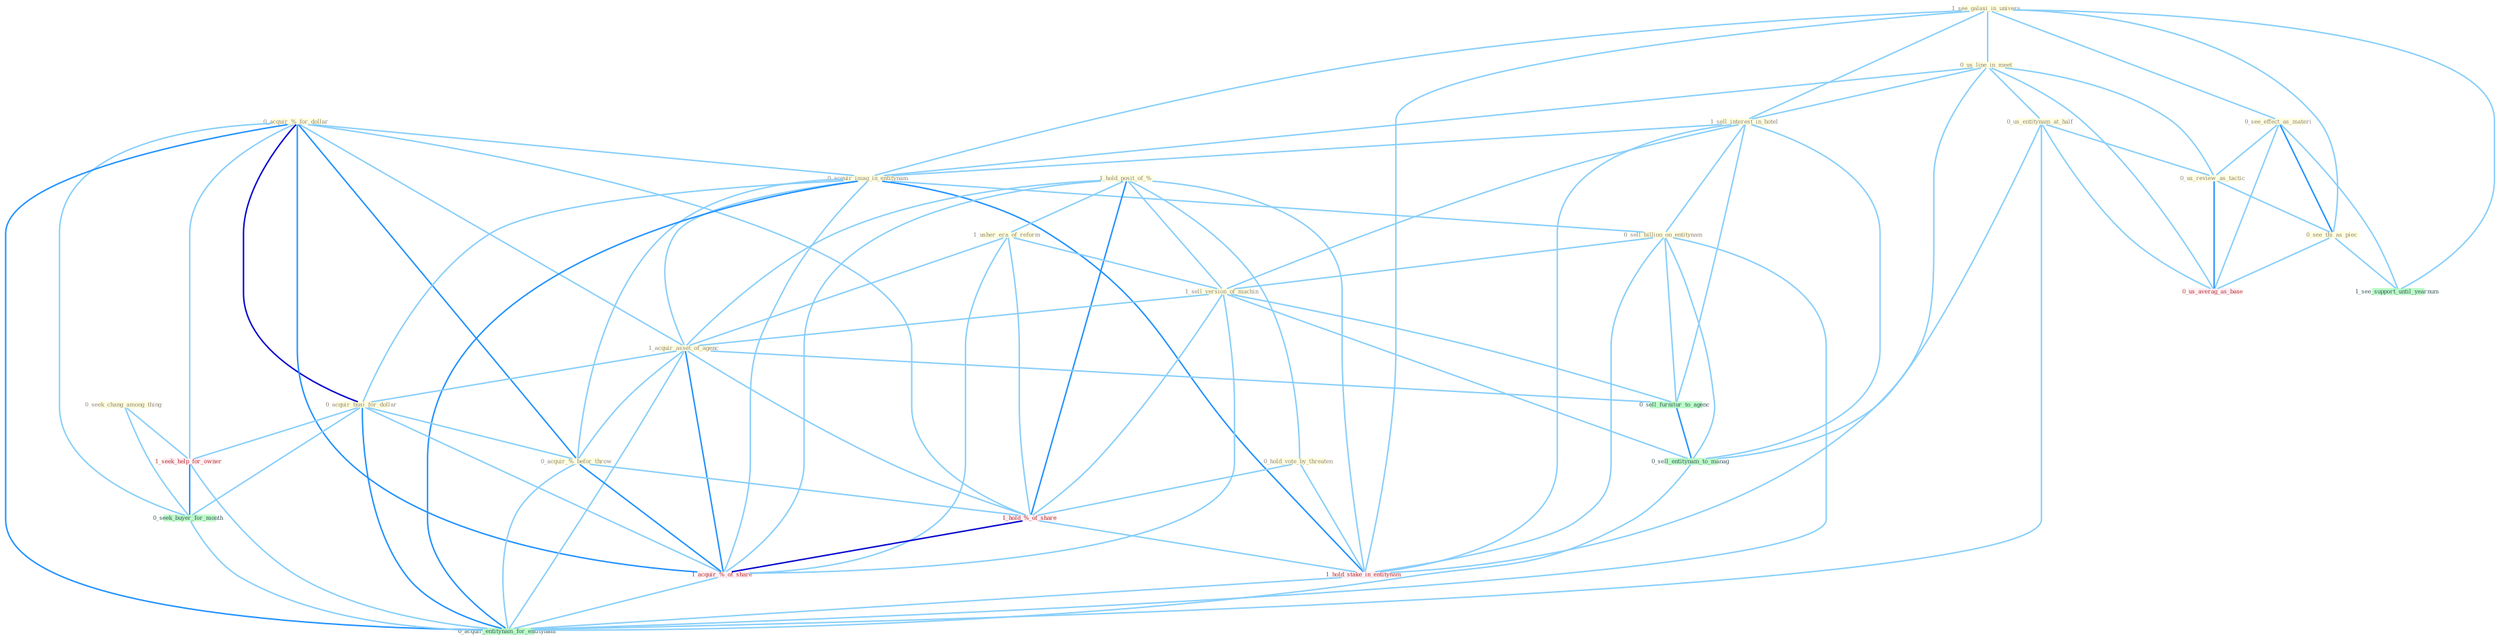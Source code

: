 Graph G{ 
    node
    [shape=polygon,style=filled,width=.5,height=.06,color="#BDFCC9",fixedsize=true,fontsize=4,
    fontcolor="#2f4f4f"];
    {node
    [color="#ffffe0", fontcolor="#8b7d6b"] "0_acquir_%_for_dollar " "1_see_galaxi_in_univers " "0_us_line_in_meet " "1_sell_interest_in_hotel " "0_acquir_imag_in_entitynam " "1_hold_posit_of_% " "0_see_effect_as_materi " "1_usher_era_of_reform " "0_sell_billion_on_entitynam " "1_sell_version_of_machin " "1_acquir_asset_of_agenc " "0_hold_vote_by_threaten " "0_seek_chang_among_thing " "0_acquir_busi_for_dollar " "0_us_entitynam_at_half " "0_us_review_as_tactic " "0_acquir_%_befor_throw " "0_see_thi_as_piec "}
{node [color="#fff0f5", fontcolor="#b22222"] "1_hold_%_of_share " "1_hold_stake_in_entitynam " "1_seek_help_for_owner " "1_acquir_%_of_share " "0_us_averag_as_base "}
edge [color="#B0E2FF"];

	"0_acquir_%_for_dollar " -- "0_acquir_imag_in_entitynam " [w="1", color="#87cefa" ];
	"0_acquir_%_for_dollar " -- "1_acquir_asset_of_agenc " [w="1", color="#87cefa" ];
	"0_acquir_%_for_dollar " -- "0_acquir_busi_for_dollar " [w="3", color="#0000cd" , len=0.6];
	"0_acquir_%_for_dollar " -- "0_acquir_%_befor_throw " [w="2", color="#1e90ff" , len=0.8];
	"0_acquir_%_for_dollar " -- "1_hold_%_of_share " [w="1", color="#87cefa" ];
	"0_acquir_%_for_dollar " -- "1_seek_help_for_owner " [w="1", color="#87cefa" ];
	"0_acquir_%_for_dollar " -- "0_seek_buyer_for_month " [w="1", color="#87cefa" ];
	"0_acquir_%_for_dollar " -- "1_acquir_%_of_share " [w="2", color="#1e90ff" , len=0.8];
	"0_acquir_%_for_dollar " -- "0_acquir_entitynam_for_entitynam " [w="2", color="#1e90ff" , len=0.8];
	"1_see_galaxi_in_univers " -- "0_us_line_in_meet " [w="1", color="#87cefa" ];
	"1_see_galaxi_in_univers " -- "1_sell_interest_in_hotel " [w="1", color="#87cefa" ];
	"1_see_galaxi_in_univers " -- "0_acquir_imag_in_entitynam " [w="1", color="#87cefa" ];
	"1_see_galaxi_in_univers " -- "0_see_effect_as_materi " [w="1", color="#87cefa" ];
	"1_see_galaxi_in_univers " -- "0_see_thi_as_piec " [w="1", color="#87cefa" ];
	"1_see_galaxi_in_univers " -- "1_hold_stake_in_entitynam " [w="1", color="#87cefa" ];
	"1_see_galaxi_in_univers " -- "1_see_support_until_yearnum " [w="1", color="#87cefa" ];
	"0_us_line_in_meet " -- "1_sell_interest_in_hotel " [w="1", color="#87cefa" ];
	"0_us_line_in_meet " -- "0_acquir_imag_in_entitynam " [w="1", color="#87cefa" ];
	"0_us_line_in_meet " -- "0_us_entitynam_at_half " [w="1", color="#87cefa" ];
	"0_us_line_in_meet " -- "0_us_review_as_tactic " [w="1", color="#87cefa" ];
	"0_us_line_in_meet " -- "1_hold_stake_in_entitynam " [w="1", color="#87cefa" ];
	"0_us_line_in_meet " -- "0_us_averag_as_base " [w="1", color="#87cefa" ];
	"1_sell_interest_in_hotel " -- "0_acquir_imag_in_entitynam " [w="1", color="#87cefa" ];
	"1_sell_interest_in_hotel " -- "0_sell_billion_on_entitynam " [w="1", color="#87cefa" ];
	"1_sell_interest_in_hotel " -- "1_sell_version_of_machin " [w="1", color="#87cefa" ];
	"1_sell_interest_in_hotel " -- "1_hold_stake_in_entitynam " [w="1", color="#87cefa" ];
	"1_sell_interest_in_hotel " -- "0_sell_furnitur_to_agenc " [w="1", color="#87cefa" ];
	"1_sell_interest_in_hotel " -- "0_sell_entitynam_to_manag " [w="1", color="#87cefa" ];
	"0_acquir_imag_in_entitynam " -- "0_sell_billion_on_entitynam " [w="1", color="#87cefa" ];
	"0_acquir_imag_in_entitynam " -- "1_acquir_asset_of_agenc " [w="1", color="#87cefa" ];
	"0_acquir_imag_in_entitynam " -- "0_acquir_busi_for_dollar " [w="1", color="#87cefa" ];
	"0_acquir_imag_in_entitynam " -- "0_acquir_%_befor_throw " [w="1", color="#87cefa" ];
	"0_acquir_imag_in_entitynam " -- "1_hold_stake_in_entitynam " [w="2", color="#1e90ff" , len=0.8];
	"0_acquir_imag_in_entitynam " -- "1_acquir_%_of_share " [w="1", color="#87cefa" ];
	"0_acquir_imag_in_entitynam " -- "0_acquir_entitynam_for_entitynam " [w="2", color="#1e90ff" , len=0.8];
	"1_hold_posit_of_% " -- "1_usher_era_of_reform " [w="1", color="#87cefa" ];
	"1_hold_posit_of_% " -- "1_sell_version_of_machin " [w="1", color="#87cefa" ];
	"1_hold_posit_of_% " -- "1_acquir_asset_of_agenc " [w="1", color="#87cefa" ];
	"1_hold_posit_of_% " -- "0_hold_vote_by_threaten " [w="1", color="#87cefa" ];
	"1_hold_posit_of_% " -- "1_hold_%_of_share " [w="2", color="#1e90ff" , len=0.8];
	"1_hold_posit_of_% " -- "1_hold_stake_in_entitynam " [w="1", color="#87cefa" ];
	"1_hold_posit_of_% " -- "1_acquir_%_of_share " [w="1", color="#87cefa" ];
	"0_see_effect_as_materi " -- "0_us_review_as_tactic " [w="1", color="#87cefa" ];
	"0_see_effect_as_materi " -- "0_see_thi_as_piec " [w="2", color="#1e90ff" , len=0.8];
	"0_see_effect_as_materi " -- "1_see_support_until_yearnum " [w="1", color="#87cefa" ];
	"0_see_effect_as_materi " -- "0_us_averag_as_base " [w="1", color="#87cefa" ];
	"1_usher_era_of_reform " -- "1_sell_version_of_machin " [w="1", color="#87cefa" ];
	"1_usher_era_of_reform " -- "1_acquir_asset_of_agenc " [w="1", color="#87cefa" ];
	"1_usher_era_of_reform " -- "1_hold_%_of_share " [w="1", color="#87cefa" ];
	"1_usher_era_of_reform " -- "1_acquir_%_of_share " [w="1", color="#87cefa" ];
	"0_sell_billion_on_entitynam " -- "1_sell_version_of_machin " [w="1", color="#87cefa" ];
	"0_sell_billion_on_entitynam " -- "1_hold_stake_in_entitynam " [w="1", color="#87cefa" ];
	"0_sell_billion_on_entitynam " -- "0_sell_furnitur_to_agenc " [w="1", color="#87cefa" ];
	"0_sell_billion_on_entitynam " -- "0_sell_entitynam_to_manag " [w="1", color="#87cefa" ];
	"0_sell_billion_on_entitynam " -- "0_acquir_entitynam_for_entitynam " [w="1", color="#87cefa" ];
	"1_sell_version_of_machin " -- "1_acquir_asset_of_agenc " [w="1", color="#87cefa" ];
	"1_sell_version_of_machin " -- "1_hold_%_of_share " [w="1", color="#87cefa" ];
	"1_sell_version_of_machin " -- "1_acquir_%_of_share " [w="1", color="#87cefa" ];
	"1_sell_version_of_machin " -- "0_sell_furnitur_to_agenc " [w="1", color="#87cefa" ];
	"1_sell_version_of_machin " -- "0_sell_entitynam_to_manag " [w="1", color="#87cefa" ];
	"1_acquir_asset_of_agenc " -- "0_acquir_busi_for_dollar " [w="1", color="#87cefa" ];
	"1_acquir_asset_of_agenc " -- "0_acquir_%_befor_throw " [w="1", color="#87cefa" ];
	"1_acquir_asset_of_agenc " -- "1_hold_%_of_share " [w="1", color="#87cefa" ];
	"1_acquir_asset_of_agenc " -- "1_acquir_%_of_share " [w="2", color="#1e90ff" , len=0.8];
	"1_acquir_asset_of_agenc " -- "0_sell_furnitur_to_agenc " [w="1", color="#87cefa" ];
	"1_acquir_asset_of_agenc " -- "0_acquir_entitynam_for_entitynam " [w="1", color="#87cefa" ];
	"0_hold_vote_by_threaten " -- "1_hold_%_of_share " [w="1", color="#87cefa" ];
	"0_hold_vote_by_threaten " -- "1_hold_stake_in_entitynam " [w="1", color="#87cefa" ];
	"0_seek_chang_among_thing " -- "1_seek_help_for_owner " [w="1", color="#87cefa" ];
	"0_seek_chang_among_thing " -- "0_seek_buyer_for_month " [w="1", color="#87cefa" ];
	"0_acquir_busi_for_dollar " -- "0_acquir_%_befor_throw " [w="1", color="#87cefa" ];
	"0_acquir_busi_for_dollar " -- "1_seek_help_for_owner " [w="1", color="#87cefa" ];
	"0_acquir_busi_for_dollar " -- "0_seek_buyer_for_month " [w="1", color="#87cefa" ];
	"0_acquir_busi_for_dollar " -- "1_acquir_%_of_share " [w="1", color="#87cefa" ];
	"0_acquir_busi_for_dollar " -- "0_acquir_entitynam_for_entitynam " [w="2", color="#1e90ff" , len=0.8];
	"0_us_entitynam_at_half " -- "0_us_review_as_tactic " [w="1", color="#87cefa" ];
	"0_us_entitynam_at_half " -- "0_us_averag_as_base " [w="1", color="#87cefa" ];
	"0_us_entitynam_at_half " -- "0_sell_entitynam_to_manag " [w="1", color="#87cefa" ];
	"0_us_entitynam_at_half " -- "0_acquir_entitynam_for_entitynam " [w="1", color="#87cefa" ];
	"0_us_review_as_tactic " -- "0_see_thi_as_piec " [w="1", color="#87cefa" ];
	"0_us_review_as_tactic " -- "0_us_averag_as_base " [w="2", color="#1e90ff" , len=0.8];
	"0_acquir_%_befor_throw " -- "1_hold_%_of_share " [w="1", color="#87cefa" ];
	"0_acquir_%_befor_throw " -- "1_acquir_%_of_share " [w="2", color="#1e90ff" , len=0.8];
	"0_acquir_%_befor_throw " -- "0_acquir_entitynam_for_entitynam " [w="1", color="#87cefa" ];
	"0_see_thi_as_piec " -- "1_see_support_until_yearnum " [w="1", color="#87cefa" ];
	"0_see_thi_as_piec " -- "0_us_averag_as_base " [w="1", color="#87cefa" ];
	"1_hold_%_of_share " -- "1_hold_stake_in_entitynam " [w="1", color="#87cefa" ];
	"1_hold_%_of_share " -- "1_acquir_%_of_share " [w="3", color="#0000cd" , len=0.6];
	"1_hold_stake_in_entitynam " -- "0_acquir_entitynam_for_entitynam " [w="1", color="#87cefa" ];
	"1_seek_help_for_owner " -- "0_seek_buyer_for_month " [w="2", color="#1e90ff" , len=0.8];
	"1_seek_help_for_owner " -- "0_acquir_entitynam_for_entitynam " [w="1", color="#87cefa" ];
	"0_seek_buyer_for_month " -- "0_acquir_entitynam_for_entitynam " [w="1", color="#87cefa" ];
	"1_acquir_%_of_share " -- "0_acquir_entitynam_for_entitynam " [w="1", color="#87cefa" ];
	"0_sell_furnitur_to_agenc " -- "0_sell_entitynam_to_manag " [w="2", color="#1e90ff" , len=0.8];
	"0_sell_entitynam_to_manag " -- "0_acquir_entitynam_for_entitynam " [w="1", color="#87cefa" ];
}